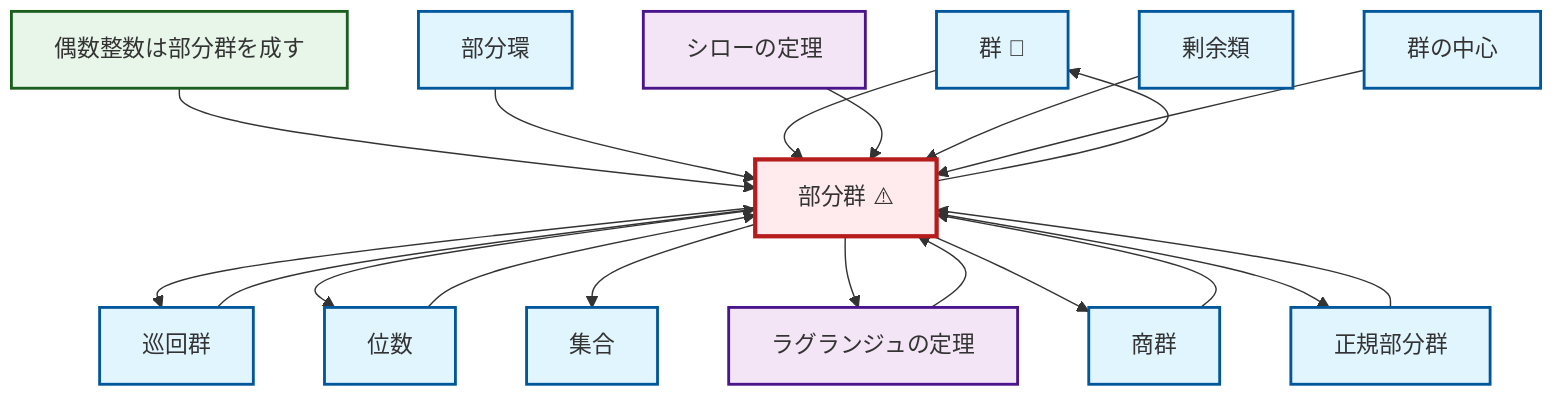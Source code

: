 graph TD
    classDef definition fill:#e1f5fe,stroke:#01579b,stroke-width:2px
    classDef theorem fill:#f3e5f5,stroke:#4a148c,stroke-width:2px
    classDef axiom fill:#fff3e0,stroke:#e65100,stroke-width:2px
    classDef example fill:#e8f5e9,stroke:#1b5e20,stroke-width:2px
    classDef current fill:#ffebee,stroke:#b71c1c,stroke-width:3px
    def-group["群 📝"]:::definition
    def-center-of-group["群の中心"]:::definition
    def-order["位数"]:::definition
    def-quotient-group["商群"]:::definition
    thm-lagrange["ラグランジュの定理"]:::theorem
    def-subring["部分環"]:::definition
    def-coset["剰余類"]:::definition
    ex-even-integers-subgroup["偶数整数は部分群を成す"]:::example
    thm-sylow["シローの定理"]:::theorem
    def-cyclic-group["巡回群"]:::definition
    def-subgroup["部分群 ⚠️"]:::definition
    def-set["集合"]:::definition
    def-normal-subgroup["正規部分群"]:::definition
    def-order --> def-subgroup
    def-quotient-group --> def-subgroup
    def-cyclic-group --> def-subgroup
    def-subgroup --> def-group
    def-subgroup --> def-cyclic-group
    ex-even-integers-subgroup --> def-subgroup
    def-subring --> def-subgroup
    def-subgroup --> def-order
    def-normal-subgroup --> def-subgroup
    def-subgroup --> def-set
    def-group --> def-subgroup
    thm-lagrange --> def-subgroup
    def-subgroup --> thm-lagrange
    def-subgroup --> def-quotient-group
    thm-sylow --> def-subgroup
    def-subgroup --> def-normal-subgroup
    def-coset --> def-subgroup
    def-center-of-group --> def-subgroup
    class def-subgroup current